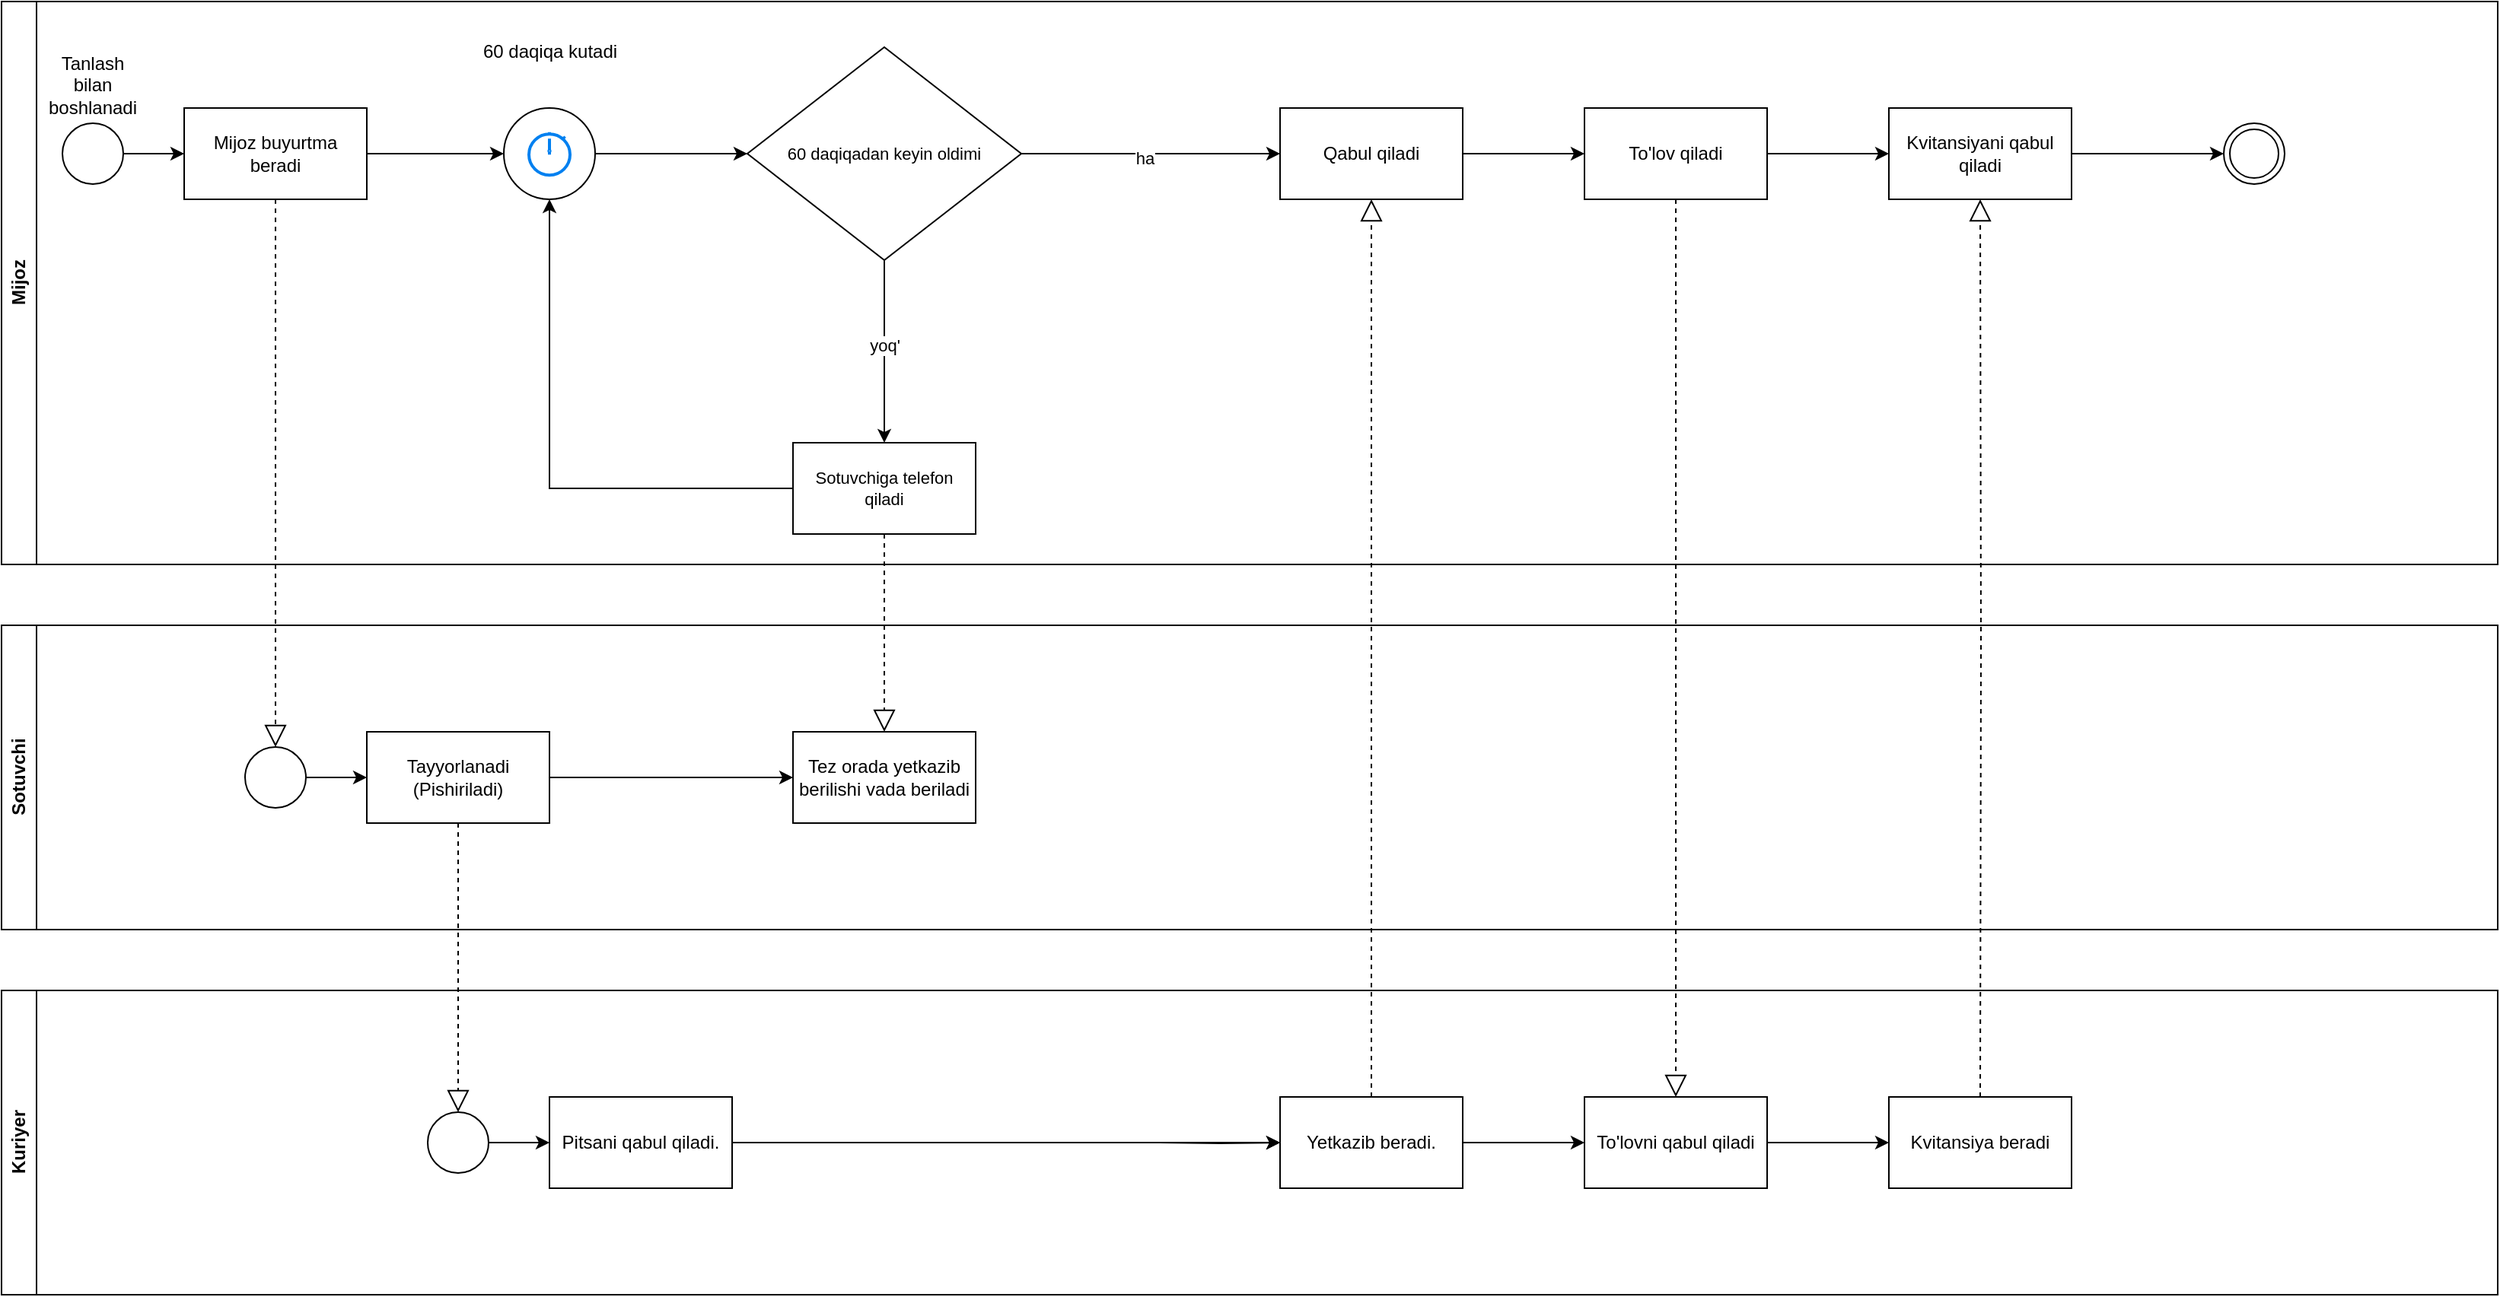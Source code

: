 <mxfile version="23.1.5" type="device">
  <diagram name="Page-1" id="A-YgPUCe9STY4EdBpzsa">
    <mxGraphModel dx="2225" dy="2731" grid="1" gridSize="10" guides="1" tooltips="1" connect="1" arrows="1" fold="1" page="1" pageScale="1" pageWidth="850" pageHeight="1100" math="0" shadow="0">
      <root>
        <mxCell id="0" />
        <mxCell id="1" parent="0" />
        <mxCell id="X8BtLMW5IbV1uf15XDzf-5" value="Sotuvchi" style="swimlane;horizontal=0;whiteSpace=wrap;html=1;" parent="1" vertex="1">
          <mxGeometry y="240" width="1640" height="200" as="geometry" />
        </mxCell>
        <mxCell id="X8BtLMW5IbV1uf15XDzf-25" value="" style="edgeStyle=orthogonalEdgeStyle;rounded=0;orthogonalLoop=1;jettySize=auto;html=1;strokeColor=default;align=center;verticalAlign=middle;fontFamily=Helvetica;fontSize=11;fontColor=default;labelBackgroundColor=default;endArrow=classic;" parent="X8BtLMW5IbV1uf15XDzf-5" source="X8BtLMW5IbV1uf15XDzf-16" target="X8BtLMW5IbV1uf15XDzf-24" edge="1">
          <mxGeometry relative="1" as="geometry" />
        </mxCell>
        <mxCell id="X8BtLMW5IbV1uf15XDzf-16" value="" style="ellipse;whiteSpace=wrap;html=1;aspect=fixed;" parent="X8BtLMW5IbV1uf15XDzf-5" vertex="1">
          <mxGeometry x="160" y="80" width="40" height="40" as="geometry" />
        </mxCell>
        <mxCell id="X8BtLMW5IbV1uf15XDzf-75" value="" style="edgeStyle=orthogonalEdgeStyle;rounded=0;orthogonalLoop=1;jettySize=auto;html=1;strokeColor=default;align=center;verticalAlign=middle;fontFamily=Helvetica;fontSize=11;fontColor=default;labelBackgroundColor=default;endArrow=classic;" parent="X8BtLMW5IbV1uf15XDzf-5" source="X8BtLMW5IbV1uf15XDzf-24" target="X8BtLMW5IbV1uf15XDzf-74" edge="1">
          <mxGeometry relative="1" as="geometry" />
        </mxCell>
        <mxCell id="X8BtLMW5IbV1uf15XDzf-24" value="Tayyorlanadi&lt;br&gt;(Pishiriladi)" style="whiteSpace=wrap;html=1;" parent="X8BtLMW5IbV1uf15XDzf-5" vertex="1">
          <mxGeometry x="240" y="70" width="120" height="60" as="geometry" />
        </mxCell>
        <mxCell id="X8BtLMW5IbV1uf15XDzf-74" value="Tez orada yetkazib berilishi vada beriladi" style="whiteSpace=wrap;html=1;" parent="X8BtLMW5IbV1uf15XDzf-5" vertex="1">
          <mxGeometry x="520" y="70" width="120" height="60" as="geometry" />
        </mxCell>
        <mxCell id="X8BtLMW5IbV1uf15XDzf-6" value="Mijoz" style="swimlane;horizontal=0;whiteSpace=wrap;html=1;" parent="1" vertex="1">
          <mxGeometry y="-170" width="1640" height="370" as="geometry" />
        </mxCell>
        <mxCell id="X8BtLMW5IbV1uf15XDzf-14" value="" style="edgeStyle=orthogonalEdgeStyle;rounded=0;orthogonalLoop=1;jettySize=auto;html=1;" parent="X8BtLMW5IbV1uf15XDzf-6" source="X8BtLMW5IbV1uf15XDzf-9" target="X8BtLMW5IbV1uf15XDzf-13" edge="1">
          <mxGeometry relative="1" as="geometry" />
        </mxCell>
        <mxCell id="X8BtLMW5IbV1uf15XDzf-9" value="" style="ellipse;whiteSpace=wrap;html=1;aspect=fixed;" parent="X8BtLMW5IbV1uf15XDzf-6" vertex="1">
          <mxGeometry x="40" y="80" width="40" height="40" as="geometry" />
        </mxCell>
        <mxCell id="IZB7jkK7W2tQwRHp0EZ0-4" style="edgeStyle=orthogonalEdgeStyle;rounded=0;orthogonalLoop=1;jettySize=auto;html=1;exitX=1;exitY=0.5;exitDx=0;exitDy=0;entryX=0;entryY=0.5;entryDx=0;entryDy=0;" edge="1" parent="X8BtLMW5IbV1uf15XDzf-6" source="X8BtLMW5IbV1uf15XDzf-13" target="IZB7jkK7W2tQwRHp0EZ0-2">
          <mxGeometry relative="1" as="geometry" />
        </mxCell>
        <mxCell id="X8BtLMW5IbV1uf15XDzf-13" value="Mijoz buyurtma beradi" style="whiteSpace=wrap;html=1;" parent="X8BtLMW5IbV1uf15XDzf-6" vertex="1">
          <mxGeometry x="120" y="70" width="120" height="60" as="geometry" />
        </mxCell>
        <mxCell id="X8BtLMW5IbV1uf15XDzf-15" value="Tanlash bilan boshlanadi" style="text;html=1;align=center;verticalAlign=middle;whiteSpace=wrap;rounded=0;" parent="X8BtLMW5IbV1uf15XDzf-6" vertex="1">
          <mxGeometry x="30" y="40" width="60" height="30" as="geometry" />
        </mxCell>
        <mxCell id="X8BtLMW5IbV1uf15XDzf-37" value="Qabul qiladi" style="whiteSpace=wrap;html=1;" parent="X8BtLMW5IbV1uf15XDzf-6" vertex="1">
          <mxGeometry x="840" y="70" width="120" height="60" as="geometry" />
        </mxCell>
        <mxCell id="X8BtLMW5IbV1uf15XDzf-38" value="To&#39;lov qiladi" style="whiteSpace=wrap;html=1;" parent="X8BtLMW5IbV1uf15XDzf-6" vertex="1">
          <mxGeometry x="1040" y="70" width="120" height="60" as="geometry" />
        </mxCell>
        <mxCell id="X8BtLMW5IbV1uf15XDzf-39" value="" style="edgeStyle=orthogonalEdgeStyle;rounded=0;orthogonalLoop=1;jettySize=auto;html=1;strokeColor=default;align=center;verticalAlign=middle;fontFamily=Helvetica;fontSize=11;fontColor=default;labelBackgroundColor=default;endArrow=classic;" parent="X8BtLMW5IbV1uf15XDzf-6" source="X8BtLMW5IbV1uf15XDzf-37" target="X8BtLMW5IbV1uf15XDzf-38" edge="1">
          <mxGeometry relative="1" as="geometry" />
        </mxCell>
        <mxCell id="X8BtLMW5IbV1uf15XDzf-44" value="Kvitansiyani qabul qiladi" style="whiteSpace=wrap;html=1;" parent="X8BtLMW5IbV1uf15XDzf-6" vertex="1">
          <mxGeometry x="1240" y="70" width="120" height="60" as="geometry" />
        </mxCell>
        <mxCell id="X8BtLMW5IbV1uf15XDzf-45" value="" style="edgeStyle=orthogonalEdgeStyle;rounded=0;orthogonalLoop=1;jettySize=auto;html=1;strokeColor=default;align=center;verticalAlign=middle;fontFamily=Helvetica;fontSize=11;fontColor=default;labelBackgroundColor=default;endArrow=classic;" parent="X8BtLMW5IbV1uf15XDzf-6" source="X8BtLMW5IbV1uf15XDzf-38" target="X8BtLMW5IbV1uf15XDzf-44" edge="1">
          <mxGeometry relative="1" as="geometry" />
        </mxCell>
        <mxCell id="X8BtLMW5IbV1uf15XDzf-47" value="" style="edgeStyle=orthogonalEdgeStyle;rounded=0;orthogonalLoop=1;jettySize=auto;html=1;strokeColor=default;align=center;verticalAlign=middle;fontFamily=Helvetica;fontSize=11;fontColor=default;labelBackgroundColor=default;endArrow=classic;" parent="X8BtLMW5IbV1uf15XDzf-6" source="X8BtLMW5IbV1uf15XDzf-44" edge="1">
          <mxGeometry relative="1" as="geometry">
            <mxPoint x="1460" y="100.0" as="targetPoint" />
          </mxGeometry>
        </mxCell>
        <mxCell id="X8BtLMW5IbV1uf15XDzf-66" style="edgeStyle=orthogonalEdgeStyle;rounded=0;orthogonalLoop=1;jettySize=auto;html=1;exitX=1;exitY=0.5;exitDx=0;exitDy=0;entryX=0;entryY=0.5;entryDx=0;entryDy=0;strokeColor=default;align=center;verticalAlign=middle;fontFamily=Helvetica;fontSize=11;fontColor=default;labelBackgroundColor=default;endArrow=classic;" parent="X8BtLMW5IbV1uf15XDzf-6" source="X8BtLMW5IbV1uf15XDzf-65" target="X8BtLMW5IbV1uf15XDzf-37" edge="1">
          <mxGeometry relative="1" as="geometry" />
        </mxCell>
        <mxCell id="X8BtLMW5IbV1uf15XDzf-67" value="ha" style="edgeLabel;html=1;align=center;verticalAlign=middle;resizable=0;points=[];fontFamily=Helvetica;fontSize=11;fontColor=default;labelBackgroundColor=default;" parent="X8BtLMW5IbV1uf15XDzf-66" vertex="1" connectable="0">
          <mxGeometry x="-0.048" y="-3" relative="1" as="geometry">
            <mxPoint as="offset" />
          </mxGeometry>
        </mxCell>
        <mxCell id="X8BtLMW5IbV1uf15XDzf-77" value="" style="edgeStyle=orthogonalEdgeStyle;rounded=0;orthogonalLoop=1;jettySize=auto;html=1;strokeColor=default;align=center;verticalAlign=middle;fontFamily=Helvetica;fontSize=11;fontColor=default;labelBackgroundColor=default;endArrow=classic;" parent="X8BtLMW5IbV1uf15XDzf-6" source="X8BtLMW5IbV1uf15XDzf-65" target="X8BtLMW5IbV1uf15XDzf-76" edge="1">
          <mxGeometry relative="1" as="geometry" />
        </mxCell>
        <mxCell id="X8BtLMW5IbV1uf15XDzf-78" value="yoq&#39;" style="edgeLabel;html=1;align=center;verticalAlign=middle;resizable=0;points=[];fontFamily=Helvetica;fontSize=11;fontColor=default;labelBackgroundColor=default;" parent="X8BtLMW5IbV1uf15XDzf-77" vertex="1" connectable="0">
          <mxGeometry x="-0.065" relative="1" as="geometry">
            <mxPoint as="offset" />
          </mxGeometry>
        </mxCell>
        <mxCell id="X8BtLMW5IbV1uf15XDzf-65" value="60 daqiqadan keyin oldimi" style="rhombus;whiteSpace=wrap;html=1;fontFamily=Helvetica;fontSize=11;fontColor=default;labelBackgroundColor=default;" parent="X8BtLMW5IbV1uf15XDzf-6" vertex="1">
          <mxGeometry x="490" y="30" width="180" height="140" as="geometry" />
        </mxCell>
        <mxCell id="X8BtLMW5IbV1uf15XDzf-76" value="Sotuvchiga telefon qiladi" style="whiteSpace=wrap;html=1;fontSize=11;labelBackgroundColor=default;" parent="X8BtLMW5IbV1uf15XDzf-6" vertex="1">
          <mxGeometry x="520" y="290" width="120" height="60" as="geometry" />
        </mxCell>
        <mxCell id="X8BtLMW5IbV1uf15XDzf-81" style="edgeStyle=orthogonalEdgeStyle;rounded=0;orthogonalLoop=1;jettySize=auto;html=1;exitX=0;exitY=0.5;exitDx=0;exitDy=0;entryX=0.5;entryY=1;entryDx=0;entryDy=0;strokeColor=default;align=center;verticalAlign=middle;fontFamily=Helvetica;fontSize=11;fontColor=default;labelBackgroundColor=default;endArrow=classic;" parent="X8BtLMW5IbV1uf15XDzf-6" source="X8BtLMW5IbV1uf15XDzf-76" target="IZB7jkK7W2tQwRHp0EZ0-2" edge="1">
          <mxGeometry relative="1" as="geometry">
            <mxPoint x="360.48" y="123.48" as="targetPoint" />
          </mxGeometry>
        </mxCell>
        <mxCell id="X8BtLMW5IbV1uf15XDzf-82" value="" style="ellipse;shape=doubleEllipse;whiteSpace=wrap;html=1;aspect=fixed;fontFamily=Helvetica;fontSize=11;fontColor=default;labelBackgroundColor=default;" parent="X8BtLMW5IbV1uf15XDzf-6" vertex="1">
          <mxGeometry x="1460" y="80" width="40" height="40" as="geometry" />
        </mxCell>
        <mxCell id="IZB7jkK7W2tQwRHp0EZ0-5" style="edgeStyle=orthogonalEdgeStyle;rounded=0;orthogonalLoop=1;jettySize=auto;html=1;exitX=1;exitY=0.5;exitDx=0;exitDy=0;entryX=0;entryY=0.5;entryDx=0;entryDy=0;" edge="1" parent="X8BtLMW5IbV1uf15XDzf-6" source="IZB7jkK7W2tQwRHp0EZ0-2" target="X8BtLMW5IbV1uf15XDzf-65">
          <mxGeometry relative="1" as="geometry" />
        </mxCell>
        <mxCell id="IZB7jkK7W2tQwRHp0EZ0-2" value="" style="ellipse;whiteSpace=wrap;html=1;aspect=fixed;" vertex="1" parent="X8BtLMW5IbV1uf15XDzf-6">
          <mxGeometry x="330" y="70" width="60" height="60" as="geometry" />
        </mxCell>
        <mxCell id="IZB7jkK7W2tQwRHp0EZ0-1" value="" style="html=1;verticalLabelPosition=bottom;align=center;labelBackgroundColor=#ffffff;verticalAlign=top;strokeWidth=2;strokeColor=#0080F0;shadow=0;dashed=0;shape=mxgraph.ios7.icons.stopwatch;" vertex="1" parent="X8BtLMW5IbV1uf15XDzf-6">
          <mxGeometry x="346.5" y="85.9" width="27" height="28.2" as="geometry" />
        </mxCell>
        <mxCell id="X8BtLMW5IbV1uf15XDzf-7" value="Kuriyer" style="swimlane;horizontal=0;whiteSpace=wrap;html=1;" parent="1" vertex="1">
          <mxGeometry y="480" width="1640" height="200" as="geometry" />
        </mxCell>
        <mxCell id="X8BtLMW5IbV1uf15XDzf-31" value="" style="edgeStyle=orthogonalEdgeStyle;rounded=0;orthogonalLoop=1;jettySize=auto;html=1;strokeColor=default;align=center;verticalAlign=middle;fontFamily=Helvetica;fontSize=11;fontColor=default;labelBackgroundColor=default;endArrow=classic;" parent="X8BtLMW5IbV1uf15XDzf-7" source="X8BtLMW5IbV1uf15XDzf-28" target="X8BtLMW5IbV1uf15XDzf-30" edge="1">
          <mxGeometry relative="1" as="geometry" />
        </mxCell>
        <mxCell id="X8BtLMW5IbV1uf15XDzf-28" value="" style="ellipse;whiteSpace=wrap;html=1;aspect=fixed;" parent="X8BtLMW5IbV1uf15XDzf-7" vertex="1">
          <mxGeometry x="280" y="80" width="40" height="40" as="geometry" />
        </mxCell>
        <mxCell id="X8BtLMW5IbV1uf15XDzf-72" style="edgeStyle=orthogonalEdgeStyle;rounded=0;orthogonalLoop=1;jettySize=auto;html=1;exitX=1;exitY=0.5;exitDx=0;exitDy=0;strokeColor=default;align=center;verticalAlign=middle;fontFamily=Helvetica;fontSize=11;fontColor=default;labelBackgroundColor=default;endArrow=classic;" parent="X8BtLMW5IbV1uf15XDzf-7" source="X8BtLMW5IbV1uf15XDzf-30" target="X8BtLMW5IbV1uf15XDzf-32" edge="1">
          <mxGeometry relative="1" as="geometry" />
        </mxCell>
        <mxCell id="X8BtLMW5IbV1uf15XDzf-30" value="Pitsani qabul qiladi." style="whiteSpace=wrap;html=1;" parent="X8BtLMW5IbV1uf15XDzf-7" vertex="1">
          <mxGeometry x="360" y="70" width="120" height="60" as="geometry" />
        </mxCell>
        <mxCell id="X8BtLMW5IbV1uf15XDzf-50" value="" style="endArrow=block;dashed=1;endFill=0;endSize=12;html=1;rounded=0;strokeColor=default;align=center;verticalAlign=middle;fontFamily=Helvetica;fontSize=11;fontColor=default;labelBackgroundColor=default;edgeStyle=orthogonalEdgeStyle;exitX=0.5;exitY=0;exitDx=0;exitDy=0;entryX=0.5;entryY=1;entryDx=0;entryDy=0;" parent="X8BtLMW5IbV1uf15XDzf-7" target="X8BtLMW5IbV1uf15XDzf-44" edge="1">
          <mxGeometry width="160" relative="1" as="geometry">
            <mxPoint x="1300" y="70" as="sourcePoint" />
            <mxPoint x="1300" y="-350" as="targetPoint" />
          </mxGeometry>
        </mxCell>
        <mxCell id="X8BtLMW5IbV1uf15XDzf-41" value="" style="edgeStyle=orthogonalEdgeStyle;rounded=0;orthogonalLoop=1;jettySize=auto;html=1;strokeColor=default;align=center;verticalAlign=middle;fontFamily=Helvetica;fontSize=11;fontColor=default;labelBackgroundColor=default;endArrow=classic;" parent="X8BtLMW5IbV1uf15XDzf-7" source="X8BtLMW5IbV1uf15XDzf-32" target="X8BtLMW5IbV1uf15XDzf-40" edge="1">
          <mxGeometry relative="1" as="geometry" />
        </mxCell>
        <mxCell id="X8BtLMW5IbV1uf15XDzf-32" value="Yetkazib beradi." style="whiteSpace=wrap;html=1;" parent="X8BtLMW5IbV1uf15XDzf-7" vertex="1">
          <mxGeometry x="840" y="70" width="120" height="60" as="geometry" />
        </mxCell>
        <mxCell id="X8BtLMW5IbV1uf15XDzf-33" value="" style="edgeStyle=orthogonalEdgeStyle;rounded=0;orthogonalLoop=1;jettySize=auto;html=1;strokeColor=default;align=center;verticalAlign=middle;fontFamily=Helvetica;fontSize=11;fontColor=default;labelBackgroundColor=default;endArrow=classic;" parent="X8BtLMW5IbV1uf15XDzf-7" target="X8BtLMW5IbV1uf15XDzf-32" edge="1">
          <mxGeometry relative="1" as="geometry">
            <mxPoint x="760" y="100" as="sourcePoint" />
          </mxGeometry>
        </mxCell>
        <mxCell id="X8BtLMW5IbV1uf15XDzf-40" value="To&#39;lovni qabul qiladi" style="whiteSpace=wrap;html=1;" parent="X8BtLMW5IbV1uf15XDzf-7" vertex="1">
          <mxGeometry x="1040" y="70" width="120" height="60" as="geometry" />
        </mxCell>
        <mxCell id="X8BtLMW5IbV1uf15XDzf-42" value="Kvitansiya beradi" style="whiteSpace=wrap;html=1;" parent="X8BtLMW5IbV1uf15XDzf-7" vertex="1">
          <mxGeometry x="1240" y="70" width="120" height="60" as="geometry" />
        </mxCell>
        <mxCell id="X8BtLMW5IbV1uf15XDzf-43" value="" style="edgeStyle=orthogonalEdgeStyle;rounded=0;orthogonalLoop=1;jettySize=auto;html=1;strokeColor=default;align=center;verticalAlign=middle;fontFamily=Helvetica;fontSize=11;fontColor=default;labelBackgroundColor=default;endArrow=classic;" parent="X8BtLMW5IbV1uf15XDzf-7" source="X8BtLMW5IbV1uf15XDzf-40" target="X8BtLMW5IbV1uf15XDzf-42" edge="1">
          <mxGeometry relative="1" as="geometry" />
        </mxCell>
        <mxCell id="X8BtLMW5IbV1uf15XDzf-21" value="" style="endArrow=block;dashed=1;endFill=0;endSize=12;html=1;rounded=0;strokeColor=default;align=center;verticalAlign=middle;fontFamily=Helvetica;fontSize=11;fontColor=default;labelBackgroundColor=default;edgeStyle=orthogonalEdgeStyle;entryX=0.5;entryY=0;entryDx=0;entryDy=0;exitX=0.5;exitY=1;exitDx=0;exitDy=0;" parent="1" source="X8BtLMW5IbV1uf15XDzf-13" target="X8BtLMW5IbV1uf15XDzf-16" edge="1">
          <mxGeometry width="160" relative="1" as="geometry">
            <mxPoint x="150" y="150" as="sourcePoint" />
            <mxPoint x="310" y="150" as="targetPoint" />
          </mxGeometry>
        </mxCell>
        <mxCell id="X8BtLMW5IbV1uf15XDzf-29" value="" style="endArrow=block;dashed=1;endFill=0;endSize=12;html=1;rounded=0;strokeColor=default;align=center;verticalAlign=middle;fontFamily=Helvetica;fontSize=11;fontColor=default;labelBackgroundColor=default;edgeStyle=orthogonalEdgeStyle;entryX=0.5;entryY=0;entryDx=0;entryDy=0;exitX=0.5;exitY=1;exitDx=0;exitDy=0;" parent="1" edge="1">
          <mxGeometry width="160" relative="1" as="geometry">
            <mxPoint x="300" y="370" as="sourcePoint" />
            <mxPoint x="300" y="560" as="targetPoint" />
          </mxGeometry>
        </mxCell>
        <mxCell id="X8BtLMW5IbV1uf15XDzf-49" value="" style="endArrow=block;dashed=1;endFill=0;endSize=12;html=1;rounded=0;strokeColor=default;align=center;verticalAlign=middle;fontFamily=Helvetica;fontSize=11;fontColor=default;labelBackgroundColor=default;edgeStyle=orthogonalEdgeStyle;entryX=0.5;entryY=1;entryDx=0;entryDy=0;exitX=0.5;exitY=0;exitDx=0;exitDy=0;" parent="1" source="X8BtLMW5IbV1uf15XDzf-32" target="X8BtLMW5IbV1uf15XDzf-37" edge="1">
          <mxGeometry width="160" relative="1" as="geometry">
            <mxPoint x="900" y="540" as="sourcePoint" />
            <mxPoint x="990" y="560" as="targetPoint" />
          </mxGeometry>
        </mxCell>
        <mxCell id="X8BtLMW5IbV1uf15XDzf-48" value="" style="endArrow=block;dashed=1;endFill=0;endSize=12;html=1;rounded=0;strokeColor=default;align=center;verticalAlign=middle;fontFamily=Helvetica;fontSize=11;fontColor=default;labelBackgroundColor=default;edgeStyle=orthogonalEdgeStyle;entryX=0.5;entryY=0;entryDx=0;entryDy=0;exitX=0.5;exitY=1;exitDx=0;exitDy=0;" parent="1" source="X8BtLMW5IbV1uf15XDzf-38" target="X8BtLMW5IbV1uf15XDzf-40" edge="1">
          <mxGeometry width="160" relative="1" as="geometry">
            <mxPoint x="1100" y="130" as="sourcePoint" />
            <mxPoint x="1100" y="320" as="targetPoint" />
          </mxGeometry>
        </mxCell>
        <mxCell id="X8BtLMW5IbV1uf15XDzf-80" value="" style="endArrow=block;dashed=1;endFill=0;endSize=12;html=1;rounded=0;strokeColor=default;align=center;verticalAlign=middle;fontFamily=Helvetica;fontSize=11;fontColor=default;labelBackgroundColor=default;edgeStyle=orthogonalEdgeStyle;entryX=0.5;entryY=0;entryDx=0;entryDy=0;exitX=0.5;exitY=1;exitDx=0;exitDy=0;" parent="1" source="X8BtLMW5IbV1uf15XDzf-76" target="X8BtLMW5IbV1uf15XDzf-74" edge="1">
          <mxGeometry width="160" relative="1" as="geometry">
            <mxPoint x="580" y="180" as="sourcePoint" />
            <mxPoint x="580" y="540" as="targetPoint" />
          </mxGeometry>
        </mxCell>
        <mxCell id="IZB7jkK7W2tQwRHp0EZ0-8" value="60 daqiqa kutadi" style="text;html=1;align=center;verticalAlign=middle;resizable=0;points=[];autosize=1;strokeColor=none;fillColor=none;" vertex="1" parent="1">
          <mxGeometry x="305" y="-152" width="110" height="30" as="geometry" />
        </mxCell>
      </root>
    </mxGraphModel>
  </diagram>
</mxfile>

